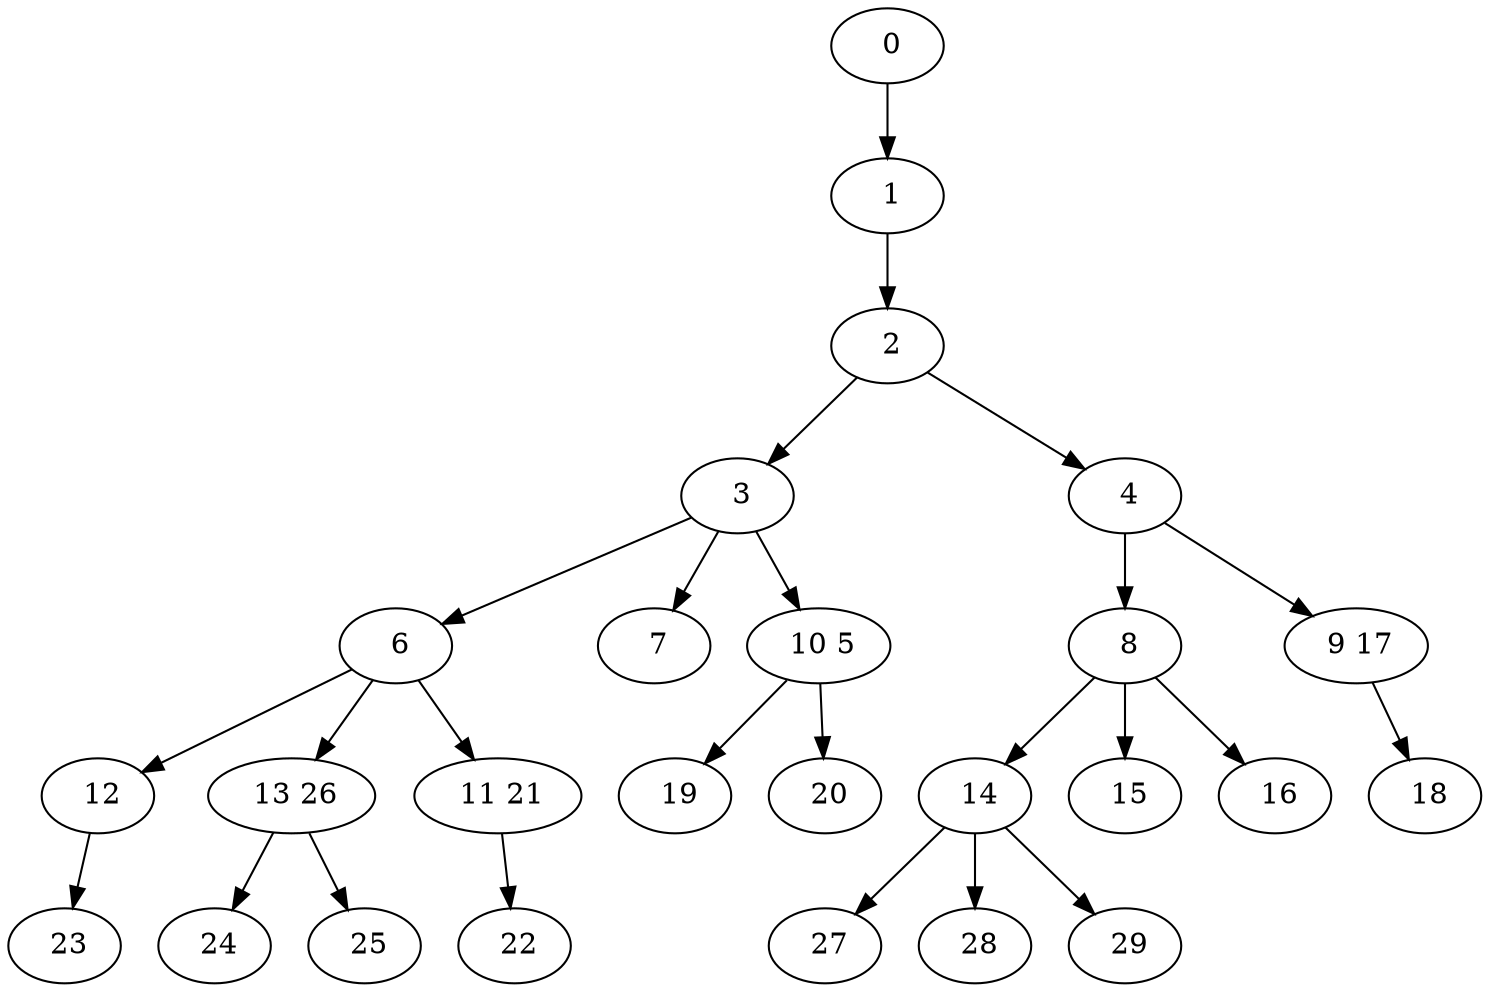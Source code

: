 digraph mytree {
" 0" -> " 1";
" 1" -> " 2";
" 2" -> " 3";
" 2" -> " 4";
" 3" -> " 6";
" 3" -> " 7";
" 3" -> " 10 5";
" 4" -> " 8";
" 4" -> " 9 17";
" 6" -> " 12";
" 6" -> " 13 26";
" 6" -> " 11 21";
" 7";
" 10 5" -> " 19";
" 10 5" -> " 20";
" 8" -> " 14";
" 8" -> " 15";
" 8" -> " 16";
" 9 17" -> " 18";
" 12" -> " 23";
" 13 26" -> " 24";
" 13 26" -> " 25";
" 11 21" -> " 22";
" 14" -> " 27";
" 14" -> " 28";
" 14" -> " 29";
" 15";
" 23";
" 24";
" 25";
" 27";
" 28";
" 29";
" 22";
" 18";
" 19";
" 16";
" 20";
}
